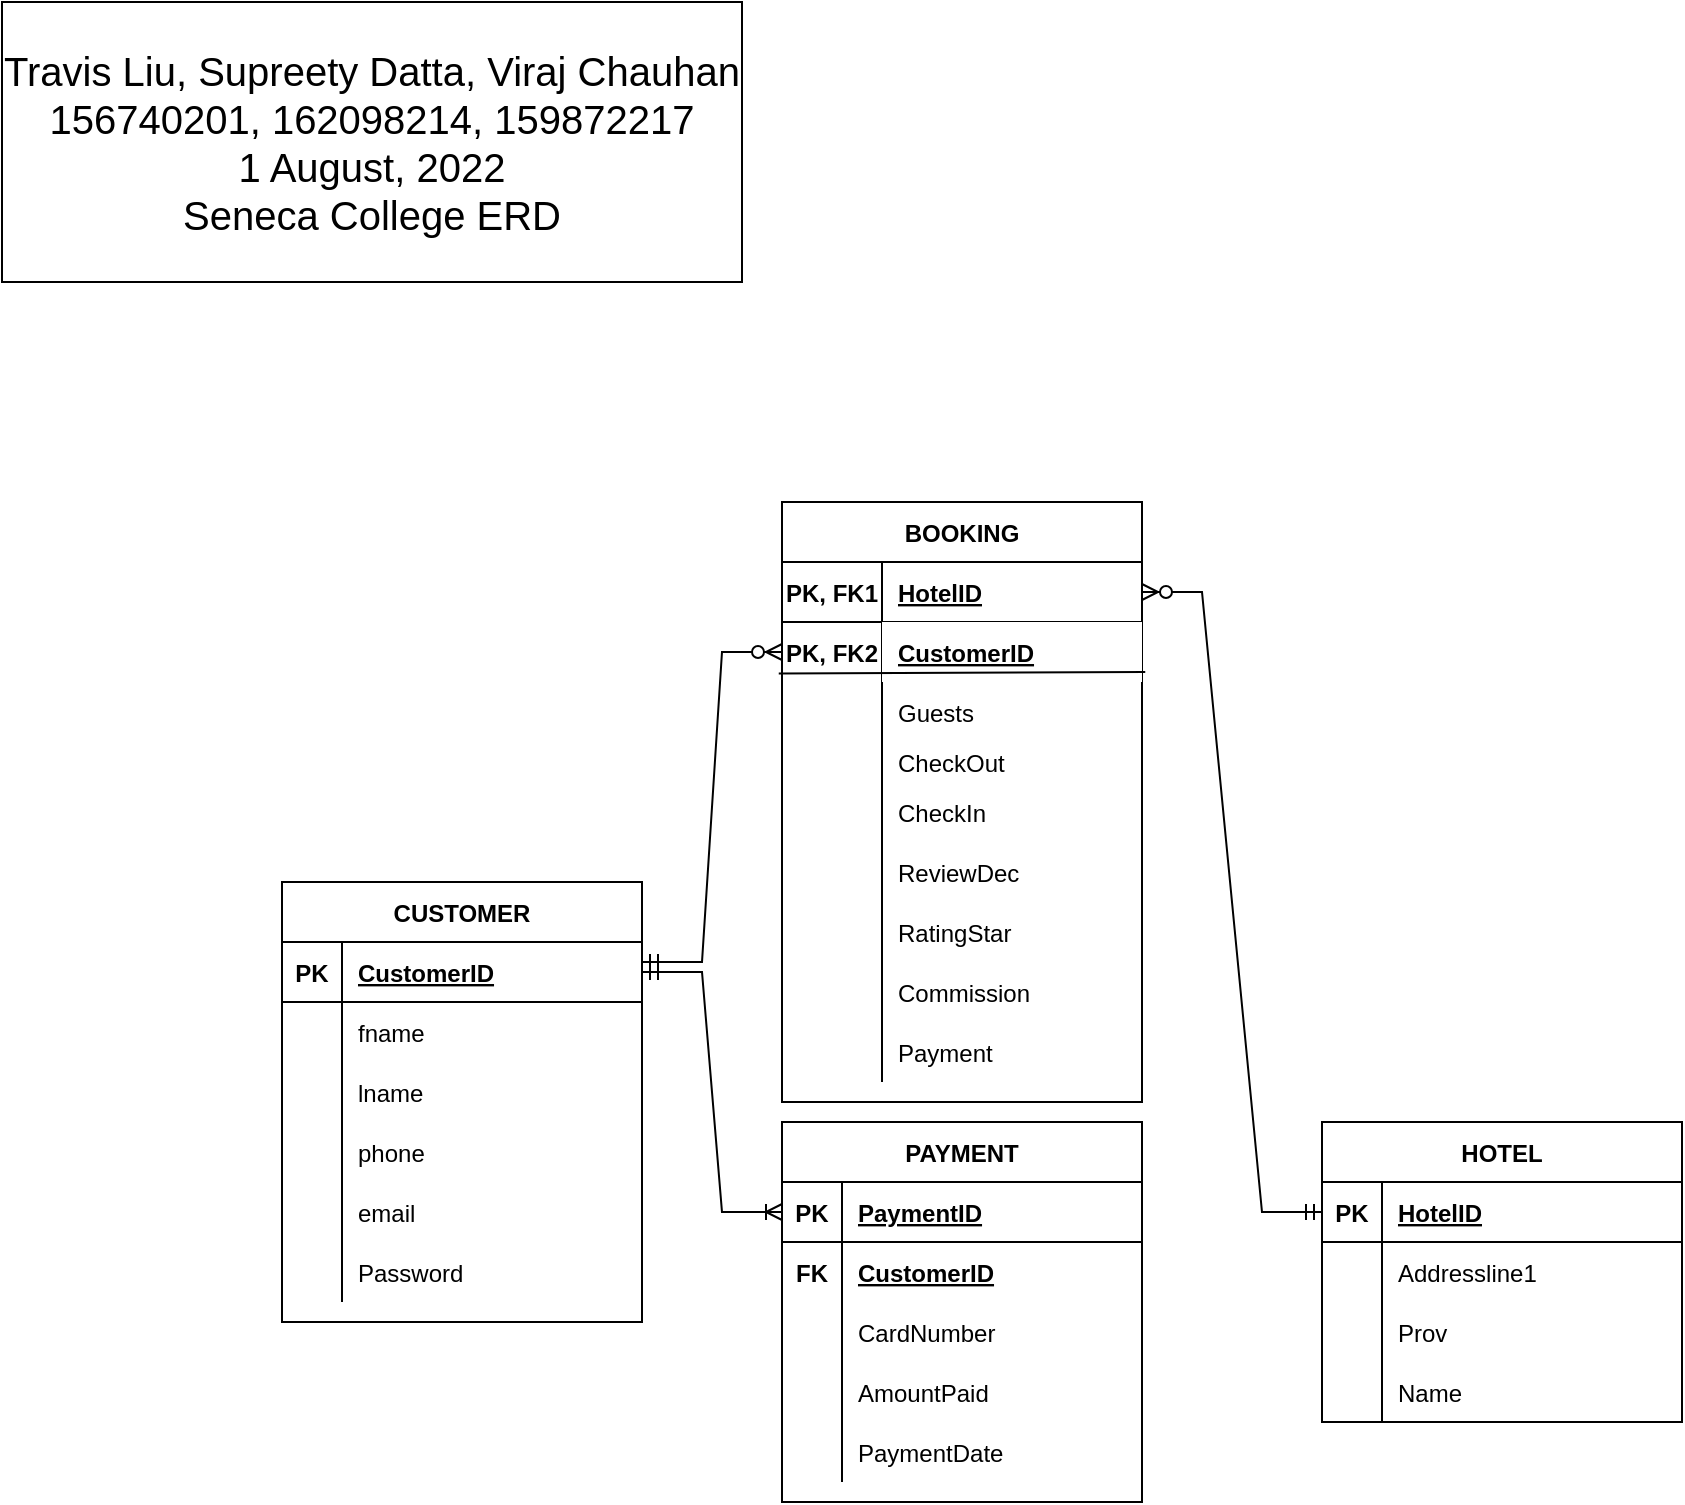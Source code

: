 <mxfile version="20.2.3" type="device"><diagram id="FAk_YShyTs51r3ruv4CE" name="Page-1"><mxGraphModel dx="1038" dy="521" grid="1" gridSize="10" guides="1" tooltips="1" connect="1" arrows="1" fold="1" page="1" pageScale="1" pageWidth="850" pageHeight="1100" math="0" shadow="0"><root><mxCell id="0"/><mxCell id="1" parent="0"/><mxCell id="iy8xXicB0f4eDuNxJBph-1" value="CUSTOMER" style="shape=table;startSize=30;container=1;collapsible=1;childLayout=tableLayout;fixedRows=1;rowLines=0;fontStyle=1;align=center;resizeLast=1;" parent="1" vertex="1"><mxGeometry x="140" y="440" width="180" height="220" as="geometry"/></mxCell><mxCell id="iy8xXicB0f4eDuNxJBph-2" value="" style="shape=tableRow;horizontal=0;startSize=0;swimlaneHead=0;swimlaneBody=0;fillColor=none;collapsible=0;dropTarget=0;points=[[0,0.5],[1,0.5]];portConstraint=eastwest;top=0;left=0;right=0;bottom=1;" parent="iy8xXicB0f4eDuNxJBph-1" vertex="1"><mxGeometry y="30" width="180" height="30" as="geometry"/></mxCell><mxCell id="iy8xXicB0f4eDuNxJBph-3" value="PK" style="shape=partialRectangle;connectable=0;fillColor=none;top=0;left=0;bottom=0;right=0;fontStyle=1;overflow=hidden;" parent="iy8xXicB0f4eDuNxJBph-2" vertex="1"><mxGeometry width="30" height="30" as="geometry"><mxRectangle width="30" height="30" as="alternateBounds"/></mxGeometry></mxCell><mxCell id="iy8xXicB0f4eDuNxJBph-4" value="CustomerID" style="shape=partialRectangle;connectable=0;fillColor=none;top=0;left=0;bottom=0;right=0;align=left;spacingLeft=6;fontStyle=5;overflow=hidden;" parent="iy8xXicB0f4eDuNxJBph-2" vertex="1"><mxGeometry x="30" width="150" height="30" as="geometry"><mxRectangle width="150" height="30" as="alternateBounds"/></mxGeometry></mxCell><mxCell id="iy8xXicB0f4eDuNxJBph-11" value="" style="shape=tableRow;horizontal=0;startSize=0;swimlaneHead=0;swimlaneBody=0;fillColor=none;collapsible=0;dropTarget=0;points=[[0,0.5],[1,0.5]];portConstraint=eastwest;top=0;left=0;right=0;bottom=0;" parent="iy8xXicB0f4eDuNxJBph-1" vertex="1"><mxGeometry y="60" width="180" height="30" as="geometry"/></mxCell><mxCell id="iy8xXicB0f4eDuNxJBph-12" value="" style="shape=partialRectangle;connectable=0;fillColor=none;top=0;left=0;bottom=0;right=0;editable=1;overflow=hidden;" parent="iy8xXicB0f4eDuNxJBph-11" vertex="1"><mxGeometry width="30" height="30" as="geometry"><mxRectangle width="30" height="30" as="alternateBounds"/></mxGeometry></mxCell><mxCell id="iy8xXicB0f4eDuNxJBph-13" value="fname" style="shape=partialRectangle;connectable=0;fillColor=none;top=0;left=0;bottom=0;right=0;align=left;spacingLeft=6;overflow=hidden;" parent="iy8xXicB0f4eDuNxJBph-11" vertex="1"><mxGeometry x="30" width="150" height="30" as="geometry"><mxRectangle width="150" height="30" as="alternateBounds"/></mxGeometry></mxCell><mxCell id="iy8xXicB0f4eDuNxJBph-14" value="" style="shape=tableRow;horizontal=0;startSize=0;swimlaneHead=0;swimlaneBody=0;fillColor=none;collapsible=0;dropTarget=0;points=[[0,0.5],[1,0.5]];portConstraint=eastwest;top=0;left=0;right=0;bottom=0;" parent="iy8xXicB0f4eDuNxJBph-1" vertex="1"><mxGeometry y="90" width="180" height="30" as="geometry"/></mxCell><mxCell id="iy8xXicB0f4eDuNxJBph-15" value="" style="shape=partialRectangle;connectable=0;fillColor=none;top=0;left=0;bottom=0;right=0;editable=1;overflow=hidden;" parent="iy8xXicB0f4eDuNxJBph-14" vertex="1"><mxGeometry width="30" height="30" as="geometry"><mxRectangle width="30" height="30" as="alternateBounds"/></mxGeometry></mxCell><mxCell id="iy8xXicB0f4eDuNxJBph-16" value="lname" style="shape=partialRectangle;connectable=0;fillColor=none;top=0;left=0;bottom=0;right=0;align=left;spacingLeft=6;overflow=hidden;" parent="iy8xXicB0f4eDuNxJBph-14" vertex="1"><mxGeometry x="30" width="150" height="30" as="geometry"><mxRectangle width="150" height="30" as="alternateBounds"/></mxGeometry></mxCell><mxCell id="iy8xXicB0f4eDuNxJBph-8" value="" style="shape=tableRow;horizontal=0;startSize=0;swimlaneHead=0;swimlaneBody=0;fillColor=none;collapsible=0;dropTarget=0;points=[[0,0.5],[1,0.5]];portConstraint=eastwest;top=0;left=0;right=0;bottom=0;" parent="iy8xXicB0f4eDuNxJBph-1" vertex="1"><mxGeometry y="120" width="180" height="30" as="geometry"/></mxCell><mxCell id="iy8xXicB0f4eDuNxJBph-9" value="" style="shape=partialRectangle;connectable=0;fillColor=none;top=0;left=0;bottom=0;right=0;editable=1;overflow=hidden;" parent="iy8xXicB0f4eDuNxJBph-8" vertex="1"><mxGeometry width="30" height="30" as="geometry"><mxRectangle width="30" height="30" as="alternateBounds"/></mxGeometry></mxCell><mxCell id="iy8xXicB0f4eDuNxJBph-10" value="phone" style="shape=partialRectangle;connectable=0;fillColor=none;top=0;left=0;bottom=0;right=0;align=left;spacingLeft=6;overflow=hidden;" parent="iy8xXicB0f4eDuNxJBph-8" vertex="1"><mxGeometry x="30" width="150" height="30" as="geometry"><mxRectangle width="150" height="30" as="alternateBounds"/></mxGeometry></mxCell><mxCell id="iy8xXicB0f4eDuNxJBph-5" value="" style="shape=tableRow;horizontal=0;startSize=0;swimlaneHead=0;swimlaneBody=0;fillColor=none;collapsible=0;dropTarget=0;points=[[0,0.5],[1,0.5]];portConstraint=eastwest;top=0;left=0;right=0;bottom=0;" parent="iy8xXicB0f4eDuNxJBph-1" vertex="1"><mxGeometry y="150" width="180" height="30" as="geometry"/></mxCell><mxCell id="iy8xXicB0f4eDuNxJBph-6" value="" style="shape=partialRectangle;connectable=0;fillColor=none;top=0;left=0;bottom=0;right=0;editable=1;overflow=hidden;" parent="iy8xXicB0f4eDuNxJBph-5" vertex="1"><mxGeometry width="30" height="30" as="geometry"><mxRectangle width="30" height="30" as="alternateBounds"/></mxGeometry></mxCell><mxCell id="iy8xXicB0f4eDuNxJBph-7" value="email" style="shape=partialRectangle;connectable=0;fillColor=none;top=0;left=0;bottom=0;right=0;align=left;spacingLeft=6;overflow=hidden;" parent="iy8xXicB0f4eDuNxJBph-5" vertex="1"><mxGeometry x="30" width="150" height="30" as="geometry"><mxRectangle width="150" height="30" as="alternateBounds"/></mxGeometry></mxCell><mxCell id="qAO_p_mMrhN7dXNGmQfI-35" value="" style="shape=tableRow;horizontal=0;startSize=0;swimlaneHead=0;swimlaneBody=0;fillColor=none;collapsible=0;dropTarget=0;points=[[0,0.5],[1,0.5]];portConstraint=eastwest;top=0;left=0;right=0;bottom=0;" parent="iy8xXicB0f4eDuNxJBph-1" vertex="1"><mxGeometry y="180" width="180" height="30" as="geometry"/></mxCell><mxCell id="qAO_p_mMrhN7dXNGmQfI-36" value="" style="shape=partialRectangle;connectable=0;fillColor=none;top=0;left=0;bottom=0;right=0;editable=1;overflow=hidden;" parent="qAO_p_mMrhN7dXNGmQfI-35" vertex="1"><mxGeometry width="30" height="30" as="geometry"><mxRectangle width="30" height="30" as="alternateBounds"/></mxGeometry></mxCell><mxCell id="qAO_p_mMrhN7dXNGmQfI-37" value="Password" style="shape=partialRectangle;connectable=0;fillColor=none;top=0;left=0;bottom=0;right=0;align=left;spacingLeft=6;overflow=hidden;" parent="qAO_p_mMrhN7dXNGmQfI-35" vertex="1"><mxGeometry x="30" width="150" height="30" as="geometry"><mxRectangle width="150" height="30" as="alternateBounds"/></mxGeometry></mxCell><mxCell id="iy8xXicB0f4eDuNxJBph-56" value="BOOKING" style="shape=table;startSize=30;container=1;collapsible=1;childLayout=tableLayout;fixedRows=1;rowLines=0;fontStyle=1;align=center;resizeLast=1;" parent="1" vertex="1"><mxGeometry x="390" y="250" width="180" height="300" as="geometry"/></mxCell><mxCell id="iy8xXicB0f4eDuNxJBph-57" value="" style="shape=tableRow;horizontal=0;startSize=0;swimlaneHead=0;swimlaneBody=0;fillColor=none;collapsible=0;dropTarget=0;points=[[0,0.5],[1,0.5]];portConstraint=eastwest;top=0;left=0;right=0;bottom=1;" parent="iy8xXicB0f4eDuNxJBph-56" vertex="1"><mxGeometry y="30" width="180" height="30" as="geometry"/></mxCell><mxCell id="iy8xXicB0f4eDuNxJBph-58" value="PK, FK1" style="shape=partialRectangle;connectable=0;fillColor=none;top=0;left=0;bottom=0;right=0;fontStyle=1;overflow=hidden;" parent="iy8xXicB0f4eDuNxJBph-57" vertex="1"><mxGeometry width="50" height="30" as="geometry"><mxRectangle width="50" height="30" as="alternateBounds"/></mxGeometry></mxCell><mxCell id="iy8xXicB0f4eDuNxJBph-59" value="HotelID" style="shape=partialRectangle;connectable=0;fillColor=none;top=0;left=0;bottom=0;right=0;align=left;spacingLeft=6;fontStyle=5;overflow=hidden;" parent="iy8xXicB0f4eDuNxJBph-57" vertex="1"><mxGeometry x="50" width="130" height="30" as="geometry"><mxRectangle width="130" height="30" as="alternateBounds"/></mxGeometry></mxCell><mxCell id="iy8xXicB0f4eDuNxJBph-60" value="" style="shape=tableRow;horizontal=0;startSize=0;swimlaneHead=0;swimlaneBody=0;fillColor=none;collapsible=0;dropTarget=0;points=[[0,0.5],[1,0.5]];portConstraint=eastwest;top=0;left=0;right=0;bottom=0;" parent="iy8xXicB0f4eDuNxJBph-56" vertex="1"><mxGeometry y="60" width="180" height="30" as="geometry"/></mxCell><mxCell id="iy8xXicB0f4eDuNxJBph-61" value="PK, FK2" style="shape=partialRectangle;connectable=0;fillColor=none;top=0;left=0;bottom=0;right=0;editable=1;overflow=hidden;fontStyle=1" parent="iy8xXicB0f4eDuNxJBph-60" vertex="1"><mxGeometry width="50" height="30" as="geometry"><mxRectangle width="50" height="30" as="alternateBounds"/></mxGeometry></mxCell><mxCell id="iy8xXicB0f4eDuNxJBph-62" value="CustomerID" style="shape=partialRectangle;connectable=0;fillColor=default;top=0;left=0;bottom=0;right=0;align=left;spacingLeft=6;overflow=hidden;fontStyle=5" parent="iy8xXicB0f4eDuNxJBph-60" vertex="1"><mxGeometry x="50" width="130" height="30" as="geometry"><mxRectangle width="130" height="30" as="alternateBounds"/></mxGeometry></mxCell><mxCell id="iy8xXicB0f4eDuNxJBph-66" value="" style="shape=tableRow;horizontal=0;startSize=0;swimlaneHead=0;swimlaneBody=0;fillColor=none;collapsible=0;dropTarget=0;points=[[0,0.5],[1,0.5]];portConstraint=eastwest;top=0;left=0;right=0;bottom=0;" parent="iy8xXicB0f4eDuNxJBph-56" vertex="1"><mxGeometry y="90" width="180" height="30" as="geometry"/></mxCell><mxCell id="iy8xXicB0f4eDuNxJBph-67" value="" style="shape=partialRectangle;connectable=0;fillColor=none;top=0;left=0;bottom=0;right=0;editable=1;overflow=hidden;" parent="iy8xXicB0f4eDuNxJBph-66" vertex="1"><mxGeometry width="50" height="30" as="geometry"><mxRectangle width="50" height="30" as="alternateBounds"/></mxGeometry></mxCell><mxCell id="iy8xXicB0f4eDuNxJBph-68" value="Guests" style="shape=partialRectangle;connectable=0;fillColor=none;top=0;left=0;bottom=0;right=0;align=left;spacingLeft=6;overflow=hidden;" parent="iy8xXicB0f4eDuNxJBph-66" vertex="1"><mxGeometry x="50" width="130" height="30" as="geometry"><mxRectangle width="130" height="30" as="alternateBounds"/></mxGeometry></mxCell><mxCell id="iy8xXicB0f4eDuNxJBph-63" value="" style="shape=tableRow;horizontal=0;startSize=0;swimlaneHead=0;swimlaneBody=0;fillColor=none;collapsible=0;dropTarget=0;points=[[0,0.5],[1,0.5]];portConstraint=eastwest;top=0;left=0;right=0;bottom=0;" parent="iy8xXicB0f4eDuNxJBph-56" vertex="1"><mxGeometry y="120" width="180" height="20" as="geometry"/></mxCell><mxCell id="iy8xXicB0f4eDuNxJBph-64" value="" style="shape=partialRectangle;connectable=0;fillColor=none;top=0;left=0;bottom=0;right=0;editable=1;overflow=hidden;" parent="iy8xXicB0f4eDuNxJBph-63" vertex="1"><mxGeometry width="50" height="20" as="geometry"><mxRectangle width="50" height="20" as="alternateBounds"/></mxGeometry></mxCell><mxCell id="iy8xXicB0f4eDuNxJBph-65" value="CheckOut" style="shape=partialRectangle;connectable=0;fillColor=none;top=0;left=0;bottom=0;right=0;align=left;spacingLeft=6;overflow=hidden;" parent="iy8xXicB0f4eDuNxJBph-63" vertex="1"><mxGeometry x="50" width="130" height="20" as="geometry"><mxRectangle width="130" height="20" as="alternateBounds"/></mxGeometry></mxCell><mxCell id="qAO_p_mMrhN7dXNGmQfI-7" value="" style="shape=tableRow;horizontal=0;startSize=0;swimlaneHead=0;swimlaneBody=0;fillColor=none;collapsible=0;dropTarget=0;points=[[0,0.5],[1,0.5]];portConstraint=eastwest;top=0;left=0;right=0;bottom=0;" parent="iy8xXicB0f4eDuNxJBph-56" vertex="1"><mxGeometry y="140" width="180" height="30" as="geometry"/></mxCell><mxCell id="qAO_p_mMrhN7dXNGmQfI-8" value="" style="shape=partialRectangle;connectable=0;fillColor=none;top=0;left=0;bottom=0;right=0;editable=1;overflow=hidden;" parent="qAO_p_mMrhN7dXNGmQfI-7" vertex="1"><mxGeometry width="50" height="30" as="geometry"><mxRectangle width="50" height="30" as="alternateBounds"/></mxGeometry></mxCell><mxCell id="qAO_p_mMrhN7dXNGmQfI-9" value="CheckIn" style="shape=partialRectangle;connectable=0;fillColor=none;top=0;left=0;bottom=0;right=0;align=left;spacingLeft=6;overflow=hidden;" parent="qAO_p_mMrhN7dXNGmQfI-7" vertex="1"><mxGeometry x="50" width="130" height="30" as="geometry"><mxRectangle width="130" height="30" as="alternateBounds"/></mxGeometry></mxCell><mxCell id="tRUDc5mmL-20_Tpwlc8E-1" value="" style="shape=tableRow;horizontal=0;startSize=0;swimlaneHead=0;swimlaneBody=0;fillColor=none;collapsible=0;dropTarget=0;points=[[0,0.5],[1,0.5]];portConstraint=eastwest;top=0;left=0;right=0;bottom=0;" parent="iy8xXicB0f4eDuNxJBph-56" vertex="1"><mxGeometry y="170" width="180" height="30" as="geometry"/></mxCell><mxCell id="tRUDc5mmL-20_Tpwlc8E-2" value="" style="shape=partialRectangle;connectable=0;fillColor=none;top=0;left=0;bottom=0;right=0;editable=1;overflow=hidden;" parent="tRUDc5mmL-20_Tpwlc8E-1" vertex="1"><mxGeometry width="50" height="30" as="geometry"><mxRectangle width="50" height="30" as="alternateBounds"/></mxGeometry></mxCell><mxCell id="tRUDc5mmL-20_Tpwlc8E-3" value="ReviewDec" style="shape=partialRectangle;connectable=0;fillColor=none;top=0;left=0;bottom=0;right=0;align=left;spacingLeft=6;overflow=hidden;" parent="tRUDc5mmL-20_Tpwlc8E-1" vertex="1"><mxGeometry x="50" width="130" height="30" as="geometry"><mxRectangle width="130" height="30" as="alternateBounds"/></mxGeometry></mxCell><mxCell id="tRUDc5mmL-20_Tpwlc8E-4" value="" style="shape=tableRow;horizontal=0;startSize=0;swimlaneHead=0;swimlaneBody=0;fillColor=none;collapsible=0;dropTarget=0;points=[[0,0.5],[1,0.5]];portConstraint=eastwest;top=0;left=0;right=0;bottom=0;" parent="iy8xXicB0f4eDuNxJBph-56" vertex="1"><mxGeometry y="200" width="180" height="30" as="geometry"/></mxCell><mxCell id="tRUDc5mmL-20_Tpwlc8E-5" value="" style="shape=partialRectangle;connectable=0;fillColor=none;top=0;left=0;bottom=0;right=0;editable=1;overflow=hidden;" parent="tRUDc5mmL-20_Tpwlc8E-4" vertex="1"><mxGeometry width="50" height="30" as="geometry"><mxRectangle width="50" height="30" as="alternateBounds"/></mxGeometry></mxCell><mxCell id="tRUDc5mmL-20_Tpwlc8E-6" value="RatingStar" style="shape=partialRectangle;connectable=0;fillColor=none;top=0;left=0;bottom=0;right=0;align=left;spacingLeft=6;overflow=hidden;" parent="tRUDc5mmL-20_Tpwlc8E-4" vertex="1"><mxGeometry x="50" width="130" height="30" as="geometry"><mxRectangle width="130" height="30" as="alternateBounds"/></mxGeometry></mxCell><mxCell id="tRUDc5mmL-20_Tpwlc8E-46" value="" style="shape=tableRow;horizontal=0;startSize=0;swimlaneHead=0;swimlaneBody=0;fillColor=none;collapsible=0;dropTarget=0;points=[[0,0.5],[1,0.5]];portConstraint=eastwest;top=0;left=0;right=0;bottom=0;" parent="iy8xXicB0f4eDuNxJBph-56" vertex="1"><mxGeometry y="230" width="180" height="30" as="geometry"/></mxCell><mxCell id="tRUDc5mmL-20_Tpwlc8E-47" value="" style="shape=partialRectangle;connectable=0;fillColor=none;top=0;left=0;bottom=0;right=0;editable=1;overflow=hidden;" parent="tRUDc5mmL-20_Tpwlc8E-46" vertex="1"><mxGeometry width="50" height="30" as="geometry"><mxRectangle width="50" height="30" as="alternateBounds"/></mxGeometry></mxCell><mxCell id="tRUDc5mmL-20_Tpwlc8E-48" value="Commission" style="shape=partialRectangle;connectable=0;fillColor=none;top=0;left=0;bottom=0;right=0;align=left;spacingLeft=6;overflow=hidden;" parent="tRUDc5mmL-20_Tpwlc8E-46" vertex="1"><mxGeometry x="50" width="130" height="30" as="geometry"><mxRectangle width="130" height="30" as="alternateBounds"/></mxGeometry></mxCell><mxCell id="nBjMRrCizJQnzococ85M-1" value="" style="shape=tableRow;horizontal=0;startSize=0;swimlaneHead=0;swimlaneBody=0;fillColor=none;collapsible=0;dropTarget=0;points=[[0,0.5],[1,0.5]];portConstraint=eastwest;top=0;left=0;right=0;bottom=0;" parent="iy8xXicB0f4eDuNxJBph-56" vertex="1"><mxGeometry y="260" width="180" height="30" as="geometry"/></mxCell><mxCell id="nBjMRrCizJQnzococ85M-2" value="" style="shape=partialRectangle;connectable=0;fillColor=none;top=0;left=0;bottom=0;right=0;editable=1;overflow=hidden;" parent="nBjMRrCizJQnzococ85M-1" vertex="1"><mxGeometry width="50" height="30" as="geometry"><mxRectangle width="50" height="30" as="alternateBounds"/></mxGeometry></mxCell><mxCell id="nBjMRrCizJQnzococ85M-3" value="Payment" style="shape=partialRectangle;connectable=0;fillColor=none;top=0;left=0;bottom=0;right=0;align=left;spacingLeft=6;overflow=hidden;" parent="nBjMRrCizJQnzococ85M-1" vertex="1"><mxGeometry x="50" width="130" height="30" as="geometry"><mxRectangle width="130" height="30" as="alternateBounds"/></mxGeometry></mxCell><mxCell id="nBjMRrCizJQnzococ85M-7" value="" style="endArrow=none;html=1;rounded=0;entryX=1.009;entryY=-0.167;entryDx=0;entryDy=0;entryPerimeter=0;exitX=-0.009;exitY=-0.14;exitDx=0;exitDy=0;exitPerimeter=0;" parent="iy8xXicB0f4eDuNxJBph-56" source="iy8xXicB0f4eDuNxJBph-66" target="iy8xXicB0f4eDuNxJBph-66" edge="1"><mxGeometry width="50" height="50" relative="1" as="geometry"><mxPoint x="10" y="270" as="sourcePoint"/><mxPoint x="60" y="220" as="targetPoint"/></mxGeometry></mxCell><mxCell id="qAO_p_mMrhN7dXNGmQfI-11" value="" style="edgeStyle=entityRelationEdgeStyle;fontSize=12;html=1;endArrow=ERzeroToMany;startArrow=ERmandOne;rounded=0;entryX=0;entryY=0.5;entryDx=0;entryDy=0;" parent="1" target="iy8xXicB0f4eDuNxJBph-60" edge="1"><mxGeometry width="100" height="100" relative="1" as="geometry"><mxPoint x="320" y="480" as="sourcePoint"/><mxPoint x="630" y="570" as="targetPoint"/></mxGeometry></mxCell><mxCell id="qAO_p_mMrhN7dXNGmQfI-15" value="" style="edgeStyle=entityRelationEdgeStyle;fontSize=12;html=1;endArrow=ERzeroToMany;startArrow=ERmandOne;rounded=0;entryX=1;entryY=0.5;entryDx=0;entryDy=0;exitX=0;exitY=0.5;exitDx=0;exitDy=0;" parent="1" source="tRUDc5mmL-20_Tpwlc8E-75" target="iy8xXicB0f4eDuNxJBph-57" edge="1"><mxGeometry width="100" height="100" relative="1" as="geometry"><mxPoint x="670" y="615" as="sourcePoint"/><mxPoint x="660" y="445" as="targetPoint"/></mxGeometry></mxCell><mxCell id="qAO_p_mMrhN7dXNGmQfI-19" value="" style="edgeStyle=entityRelationEdgeStyle;fontSize=12;html=1;endArrow=ERoneToMany;startArrow=ERmandOne;rounded=0;entryX=0;entryY=0.5;entryDx=0;entryDy=0;exitX=1;exitY=0.5;exitDx=0;exitDy=0;" parent="1" source="iy8xXicB0f4eDuNxJBph-2" target="nBjMRrCizJQnzococ85M-39" edge="1"><mxGeometry width="100" height="100" relative="1" as="geometry"><mxPoint x="320" y="497" as="sourcePoint"/><mxPoint x="410" y="635" as="targetPoint"/></mxGeometry></mxCell><mxCell id="tRUDc5mmL-20_Tpwlc8E-74" value="HOTEL" style="shape=table;startSize=30;container=1;collapsible=1;childLayout=tableLayout;fixedRows=1;rowLines=0;fontStyle=1;align=center;resizeLast=1;" parent="1" vertex="1"><mxGeometry x="660" y="560" width="180" height="150" as="geometry"/></mxCell><mxCell id="tRUDc5mmL-20_Tpwlc8E-75" value="" style="shape=tableRow;horizontal=0;startSize=0;swimlaneHead=0;swimlaneBody=0;fillColor=none;collapsible=0;dropTarget=0;points=[[0,0.5],[1,0.5]];portConstraint=eastwest;top=0;left=0;right=0;bottom=1;" parent="tRUDc5mmL-20_Tpwlc8E-74" vertex="1"><mxGeometry y="30" width="180" height="30" as="geometry"/></mxCell><mxCell id="tRUDc5mmL-20_Tpwlc8E-76" value="PK" style="shape=partialRectangle;connectable=0;fillColor=none;top=0;left=0;bottom=0;right=0;fontStyle=1;overflow=hidden;" parent="tRUDc5mmL-20_Tpwlc8E-75" vertex="1"><mxGeometry width="30" height="30" as="geometry"><mxRectangle width="30" height="30" as="alternateBounds"/></mxGeometry></mxCell><mxCell id="tRUDc5mmL-20_Tpwlc8E-77" value="HotelID" style="shape=partialRectangle;connectable=0;fillColor=none;top=0;left=0;bottom=0;right=0;align=left;spacingLeft=6;fontStyle=5;overflow=hidden;" parent="tRUDc5mmL-20_Tpwlc8E-75" vertex="1"><mxGeometry x="30" width="150" height="30" as="geometry"><mxRectangle width="150" height="30" as="alternateBounds"/></mxGeometry></mxCell><mxCell id="tRUDc5mmL-20_Tpwlc8E-78" value="" style="shape=tableRow;horizontal=0;startSize=0;swimlaneHead=0;swimlaneBody=0;fillColor=none;collapsible=0;dropTarget=0;points=[[0,0.5],[1,0.5]];portConstraint=eastwest;top=0;left=0;right=0;bottom=0;" parent="tRUDc5mmL-20_Tpwlc8E-74" vertex="1"><mxGeometry y="60" width="180" height="30" as="geometry"/></mxCell><mxCell id="tRUDc5mmL-20_Tpwlc8E-79" value="" style="shape=partialRectangle;connectable=0;fillColor=none;top=0;left=0;bottom=0;right=0;editable=1;overflow=hidden;fontStyle=1" parent="tRUDc5mmL-20_Tpwlc8E-78" vertex="1"><mxGeometry width="30" height="30" as="geometry"><mxRectangle width="30" height="30" as="alternateBounds"/></mxGeometry></mxCell><mxCell id="tRUDc5mmL-20_Tpwlc8E-80" value="Addressline1" style="shape=partialRectangle;connectable=0;fillColor=none;top=0;left=0;bottom=0;right=0;align=left;spacingLeft=6;overflow=hidden;fontStyle=0" parent="tRUDc5mmL-20_Tpwlc8E-78" vertex="1"><mxGeometry x="30" width="150" height="30" as="geometry"><mxRectangle width="150" height="30" as="alternateBounds"/></mxGeometry></mxCell><mxCell id="oxELq5SxbtRUpygL2B1t-1" value="" style="shape=tableRow;horizontal=0;startSize=0;swimlaneHead=0;swimlaneBody=0;fillColor=none;collapsible=0;dropTarget=0;points=[[0,0.5],[1,0.5]];portConstraint=eastwest;top=0;left=0;right=0;bottom=0;" vertex="1" parent="tRUDc5mmL-20_Tpwlc8E-74"><mxGeometry y="90" width="180" height="30" as="geometry"/></mxCell><mxCell id="oxELq5SxbtRUpygL2B1t-2" value="" style="shape=partialRectangle;connectable=0;fillColor=none;top=0;left=0;bottom=0;right=0;editable=1;overflow=hidden;fontStyle=1" vertex="1" parent="oxELq5SxbtRUpygL2B1t-1"><mxGeometry width="30" height="30" as="geometry"><mxRectangle width="30" height="30" as="alternateBounds"/></mxGeometry></mxCell><mxCell id="oxELq5SxbtRUpygL2B1t-3" value="Prov" style="shape=partialRectangle;connectable=0;fillColor=none;top=0;left=0;bottom=0;right=0;align=left;spacingLeft=6;overflow=hidden;fontStyle=0" vertex="1" parent="oxELq5SxbtRUpygL2B1t-1"><mxGeometry x="30" width="150" height="30" as="geometry"><mxRectangle width="150" height="30" as="alternateBounds"/></mxGeometry></mxCell><mxCell id="tRUDc5mmL-20_Tpwlc8E-84" value="" style="shape=tableRow;horizontal=0;startSize=0;swimlaneHead=0;swimlaneBody=0;fillColor=none;collapsible=0;dropTarget=0;points=[[0,0.5],[1,0.5]];portConstraint=eastwest;top=0;left=0;right=0;bottom=0;" parent="tRUDc5mmL-20_Tpwlc8E-74" vertex="1"><mxGeometry y="120" width="180" height="30" as="geometry"/></mxCell><mxCell id="tRUDc5mmL-20_Tpwlc8E-85" value="" style="shape=partialRectangle;connectable=0;fillColor=none;top=0;left=0;bottom=0;right=0;editable=1;overflow=hidden;" parent="tRUDc5mmL-20_Tpwlc8E-84" vertex="1"><mxGeometry width="30" height="30" as="geometry"><mxRectangle width="30" height="30" as="alternateBounds"/></mxGeometry></mxCell><mxCell id="tRUDc5mmL-20_Tpwlc8E-86" value="Name" style="shape=partialRectangle;connectable=0;fillColor=none;top=0;left=0;bottom=0;right=0;align=left;spacingLeft=6;overflow=hidden;" parent="tRUDc5mmL-20_Tpwlc8E-84" vertex="1"><mxGeometry x="30" width="150" height="30" as="geometry"><mxRectangle width="150" height="30" as="alternateBounds"/></mxGeometry></mxCell><mxCell id="JtOWXQMM3fdZfYhBETs9-2" value="&lt;font style=&quot;font-size: 20px;&quot;&gt;Travis Liu, Supreety Datta, Viraj Chauhan&lt;br&gt;156740201, 162098214, 159872217&lt;br&gt;1 August, 2022&lt;br&gt;Seneca College ERD&lt;/font&gt;" style="rounded=0;whiteSpace=wrap;html=1;" parent="1" vertex="1"><mxGeometry width="370" height="140" as="geometry"/></mxCell><mxCell id="nBjMRrCizJQnzococ85M-38" value="PAYMENT" style="shape=table;startSize=30;container=1;collapsible=1;childLayout=tableLayout;fixedRows=1;rowLines=0;fontStyle=1;align=center;resizeLast=1;fillColor=default;" parent="1" vertex="1"><mxGeometry x="390" y="560" width="180" height="190" as="geometry"/></mxCell><mxCell id="nBjMRrCizJQnzococ85M-39" value="" style="shape=tableRow;horizontal=0;startSize=0;swimlaneHead=0;swimlaneBody=0;fillColor=none;collapsible=0;dropTarget=0;points=[[0,0.5],[1,0.5]];portConstraint=eastwest;top=0;left=0;right=0;bottom=1;" parent="nBjMRrCizJQnzococ85M-38" vertex="1"><mxGeometry y="30" width="180" height="30" as="geometry"/></mxCell><mxCell id="nBjMRrCizJQnzococ85M-40" value="PK" style="shape=partialRectangle;connectable=0;fillColor=none;top=0;left=0;bottom=0;right=0;fontStyle=1;overflow=hidden;" parent="nBjMRrCizJQnzococ85M-39" vertex="1"><mxGeometry width="30" height="30" as="geometry"><mxRectangle width="30" height="30" as="alternateBounds"/></mxGeometry></mxCell><mxCell id="nBjMRrCizJQnzococ85M-41" value="PaymentID" style="shape=partialRectangle;connectable=0;fillColor=none;top=0;left=0;bottom=0;right=0;align=left;spacingLeft=6;fontStyle=5;overflow=hidden;" parent="nBjMRrCizJQnzococ85M-39" vertex="1"><mxGeometry x="30" width="150" height="30" as="geometry"><mxRectangle width="150" height="30" as="alternateBounds"/></mxGeometry></mxCell><mxCell id="nBjMRrCizJQnzococ85M-42" value="" style="shape=tableRow;horizontal=0;startSize=0;swimlaneHead=0;swimlaneBody=0;fillColor=none;collapsible=0;dropTarget=0;points=[[0,0.5],[1,0.5]];portConstraint=eastwest;top=0;left=0;right=0;bottom=0;" parent="nBjMRrCizJQnzococ85M-38" vertex="1"><mxGeometry y="60" width="180" height="30" as="geometry"/></mxCell><mxCell id="nBjMRrCizJQnzococ85M-43" value="FK" style="shape=partialRectangle;connectable=0;fillColor=none;top=0;left=0;bottom=0;right=0;editable=1;overflow=hidden;fontStyle=1" parent="nBjMRrCizJQnzococ85M-42" vertex="1"><mxGeometry width="30" height="30" as="geometry"><mxRectangle width="30" height="30" as="alternateBounds"/></mxGeometry></mxCell><mxCell id="nBjMRrCizJQnzococ85M-44" value="CustomerID" style="shape=partialRectangle;connectable=0;fillColor=none;top=0;left=0;bottom=0;right=0;align=left;spacingLeft=6;overflow=hidden;fontStyle=5" parent="nBjMRrCizJQnzococ85M-42" vertex="1"><mxGeometry x="30" width="150" height="30" as="geometry"><mxRectangle width="150" height="30" as="alternateBounds"/></mxGeometry></mxCell><mxCell id="nBjMRrCizJQnzococ85M-45" value="" style="shape=tableRow;horizontal=0;startSize=0;swimlaneHead=0;swimlaneBody=0;fillColor=none;collapsible=0;dropTarget=0;points=[[0,0.5],[1,0.5]];portConstraint=eastwest;top=0;left=0;right=0;bottom=0;" parent="nBjMRrCizJQnzococ85M-38" vertex="1"><mxGeometry y="90" width="180" height="30" as="geometry"/></mxCell><mxCell id="nBjMRrCizJQnzococ85M-46" value="" style="shape=partialRectangle;connectable=0;fillColor=none;top=0;left=0;bottom=0;right=0;editable=1;overflow=hidden;" parent="nBjMRrCizJQnzococ85M-45" vertex="1"><mxGeometry width="30" height="30" as="geometry"><mxRectangle width="30" height="30" as="alternateBounds"/></mxGeometry></mxCell><mxCell id="nBjMRrCizJQnzococ85M-47" value="CardNumber" style="shape=partialRectangle;connectable=0;fillColor=none;top=0;left=0;bottom=0;right=0;align=left;spacingLeft=6;overflow=hidden;" parent="nBjMRrCizJQnzococ85M-45" vertex="1"><mxGeometry x="30" width="150" height="30" as="geometry"><mxRectangle width="150" height="30" as="alternateBounds"/></mxGeometry></mxCell><mxCell id="nBjMRrCizJQnzococ85M-48" value="" style="shape=tableRow;horizontal=0;startSize=0;swimlaneHead=0;swimlaneBody=0;fillColor=none;collapsible=0;dropTarget=0;points=[[0,0.5],[1,0.5]];portConstraint=eastwest;top=0;left=0;right=0;bottom=0;" parent="nBjMRrCizJQnzococ85M-38" vertex="1"><mxGeometry y="120" width="180" height="30" as="geometry"/></mxCell><mxCell id="nBjMRrCizJQnzococ85M-49" value="" style="shape=partialRectangle;connectable=0;fillColor=none;top=0;left=0;bottom=0;right=0;editable=1;overflow=hidden;" parent="nBjMRrCizJQnzococ85M-48" vertex="1"><mxGeometry width="30" height="30" as="geometry"><mxRectangle width="30" height="30" as="alternateBounds"/></mxGeometry></mxCell><mxCell id="nBjMRrCizJQnzococ85M-50" value="AmountPaid" style="shape=partialRectangle;connectable=0;fillColor=none;top=0;left=0;bottom=0;right=0;align=left;spacingLeft=6;overflow=hidden;" parent="nBjMRrCizJQnzococ85M-48" vertex="1"><mxGeometry x="30" width="150" height="30" as="geometry"><mxRectangle width="150" height="30" as="alternateBounds"/></mxGeometry></mxCell><mxCell id="nBjMRrCizJQnzococ85M-51" value="" style="shape=tableRow;horizontal=0;startSize=0;swimlaneHead=0;swimlaneBody=0;fillColor=none;collapsible=0;dropTarget=0;points=[[0,0.5],[1,0.5]];portConstraint=eastwest;top=0;left=0;right=0;bottom=0;" parent="nBjMRrCizJQnzococ85M-38" vertex="1"><mxGeometry y="150" width="180" height="30" as="geometry"/></mxCell><mxCell id="nBjMRrCizJQnzococ85M-52" value="" style="shape=partialRectangle;connectable=0;fillColor=none;top=0;left=0;bottom=0;right=0;editable=1;overflow=hidden;" parent="nBjMRrCizJQnzococ85M-51" vertex="1"><mxGeometry width="30" height="30" as="geometry"><mxRectangle width="30" height="30" as="alternateBounds"/></mxGeometry></mxCell><mxCell id="nBjMRrCizJQnzococ85M-53" value="PaymentDate" style="shape=partialRectangle;connectable=0;fillColor=none;top=0;left=0;bottom=0;right=0;align=left;spacingLeft=6;overflow=hidden;" parent="nBjMRrCizJQnzococ85M-51" vertex="1"><mxGeometry x="30" width="150" height="30" as="geometry"><mxRectangle width="150" height="30" as="alternateBounds"/></mxGeometry></mxCell></root></mxGraphModel></diagram></mxfile>